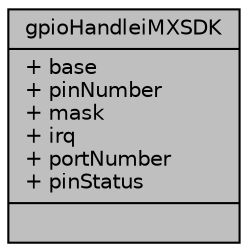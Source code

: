 digraph "gpioHandleiMXSDK"
{
  edge [fontname="Helvetica",fontsize="10",labelfontname="Helvetica",labelfontsize="10"];
  node [fontname="Helvetica",fontsize="10",shape=record];
  Node1 [label="{gpioHandleiMXSDK\n|+ base\l+ pinNumber\l+ mask\l+ irq\l+ portNumber\l+ pinStatus\l|}",height=0.2,width=0.4,color="black", fillcolor="grey75", style="filled", fontcolor="black"];
}
